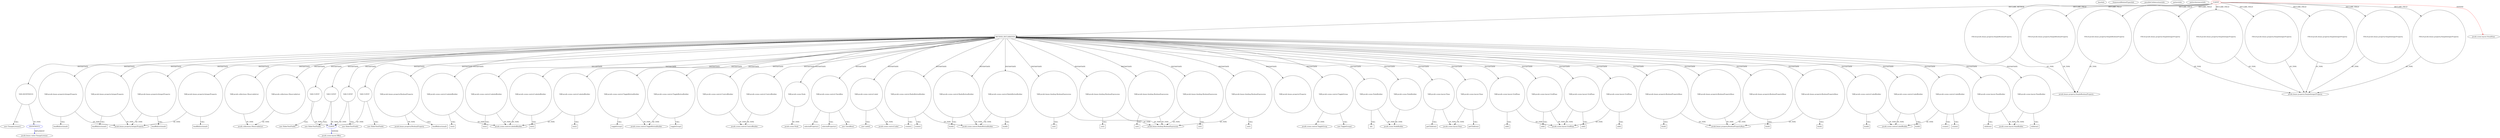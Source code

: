 digraph {
baseInfo[graphId=2601,category="pattern",isAnonymous=false,possibleRelation=true]
frameworkRelatedTypesInfo[0="javafx.scene.layout.StackPane"]
possibleCollaborationsInfo[0="2601~INSTANTIATION-CLIENT_METHOD_DECLARATION-~javafx.scene.layout.StackPane ~javafx.beans.value.ChangeListener ~false~true",1="2601~INSTANTIATION-CLIENT_METHOD_DECLARATION-INSTANTIATION-CLIENT_METHOD_DECLARATION-INSTANTIATION-CLIENT_METHOD_DECLARATION-INSTANTIATION-CLIENT_METHOD_DECLARATION-~javafx.scene.layout.StackPane ~javafx.scene.layout.HBox ~false~false"]
patternInfo[frequency=2.0,patternRootClient=0]
patternInstancesInfo[0="SaiPradeepDandem-javafx2-gradient-builder~/SaiPradeepDandem-javafx2-gradient-builder/javafx2-gradient-builder-master/src/main/java/com/javafx/gradientbuilder/application/RadialSettingsLayout.java~RadialSettingsLayout~1170",1="SaiPradeepDandem-javafx2-gradient-builder~/SaiPradeepDandem-javafx2-gradient-builder/javafx2-gradient-builder-master/src/main/java/com/javafx/gradientbuilder/application/LinearSettingsLayout.java~LinearSettingsLayout~1172"]
455[label="new SliderTextField()",vertexType="CONSTRUCTOR_CALL",isFrameworkType=false]
456[label="VAR:CLIENT",vertexType="VARIABLE_EXPRESION",isFrameworkType=false,shape=circle]
317[label="METHOD_DECLARATION",vertexType="CLIENT_METHOD_DECLARATION",isFrameworkType=false,shape=box]
0[label="CLIENT",vertexType="ROOT_CLIENT_CLASS_DECLARATION",isFrameworkType=false,color=red]
353[label="VAR:javafx.scene.NodeBuilder",vertexType="VARIABLE_EXPRESION",isFrameworkType=false,shape=circle]
338[label="VAR:javafx.scene.NodeBuilder",vertexType="VARIABLE_EXPRESION",isFrameworkType=false,shape=circle]
556[label="VAR:javafx.scene.layout.Pane",vertexType="VARIABLE_EXPRESION",isFrameworkType=false,shape=circle]
475[label="VAR:javafx.scene.layout.Pane",vertexType="VARIABLE_EXPRESION",isFrameworkType=false,shape=circle]
390[label="VAR:javafx.scene.layout.GridPane",vertexType="VARIABLE_EXPRESION",isFrameworkType=false,shape=circle]
584[label="VAR:javafx.scene.layout.GridPane",vertexType="VARIABLE_EXPRESION",isFrameworkType=false,shape=circle]
399[label="VAR:javafx.scene.layout.GridPane",vertexType="VARIABLE_EXPRESION",isFrameworkType=false,shape=circle]
393[label="VAR:javafx.scene.layout.GridPane",vertexType="VARIABLE_EXPRESION",isFrameworkType=false,shape=circle]
458[label="VAR:javafx.beans.property.BooleanPropertyBase",vertexType="VARIABLE_EXPRESION",isFrameworkType=false,shape=circle]
514[label="VAR:javafx.beans.property.BooleanPropertyBase",vertexType="VARIABLE_EXPRESION",isFrameworkType=false,shape=circle]
539[label="VAR:javafx.beans.property.BooleanPropertyBase",vertexType="VARIABLE_EXPRESION",isFrameworkType=false,shape=circle]
433[label="VAR:javafx.beans.property.BooleanPropertyBase",vertexType="VARIABLE_EXPRESION",isFrameworkType=false,shape=circle]
20[label="FIELD:javafx.beans.property.SimpleBooleanProperty",vertexType="FIELD_DECLARATION",isFrameworkType=false,shape=circle]
18[label="FIELD:javafx.beans.property.SimpleBooleanProperty",vertexType="FIELD_DECLARATION",isFrameworkType=false,shape=circle]
22[label="FIELD:javafx.beans.property.SimpleBooleanProperty",vertexType="FIELD_DECLARATION",isFrameworkType=false,shape=circle]
525[label="VAR:javafx.scene.control.LabelBuilder",vertexType="VARIABLE_EXPRESION",isFrameworkType=false,shape=circle]
426[label="VAR:javafx.scene.control.LabelBuilder",vertexType="VARIABLE_EXPRESION",isFrameworkType=false,shape=circle]
444[label="VAR:javafx.scene.control.LabelBuilder",vertexType="VARIABLE_EXPRESION",isFrameworkType=false,shape=circle]
585[label="add()",vertexType="INSIDE_CALL",isFrameworkType=false,shape=box]
391[label="add()",vertexType="INSIDE_CALL",isFrameworkType=false,shape=box]
400[label="add()",vertexType="INSIDE_CALL",isFrameworkType=false,shape=box]
394[label="add()",vertexType="INSIDE_CALL",isFrameworkType=false,shape=box]
573[label="VAR:javafx.scene.layout.PaneBuilder",vertexType="VARIABLE_EXPRESION",isFrameworkType=false,shape=circle]
574[label="children()",vertexType="INSIDE_CALL",isFrameworkType=false,shape=box]
562[label="VAR:javafx.scene.layout.PaneBuilder",vertexType="VARIABLE_EXPRESION",isFrameworkType=false,shape=circle]
563[label="children()",vertexType="INSIDE_CALL",isFrameworkType=false,shape=box]
387[label="VAR:ANONYMOUS",vertexType="VARIABLE_EXPRESION",isFrameworkType=false,shape=circle]
90[label="javafx.scene.NodeBuilder",vertexType="FRAMEWORK_CLASS_TYPE",isFrameworkType=false]
123[label="javafx.scene.layout.Pane",vertexType="FRAMEWORK_CLASS_TYPE",isFrameworkType=false]
354[label="id()",vertexType="INSIDE_CALL",isFrameworkType=false,shape=box]
466[label="VAR:javafx.beans.property.IntegerProperty",vertexType="VARIABLE_EXPRESION",isFrameworkType=false,shape=circle]
443[label="javafx.beans.property.IntegerProperty",vertexType="FRAMEWORK_CLASS_TYPE",isFrameworkType=false]
467[label="bindBidirectional()",vertexType="INSIDE_CALL",isFrameworkType=false,shape=box]
522[label="VAR:javafx.beans.property.IntegerProperty",vertexType="VARIABLE_EXPRESION",isFrameworkType=false,shape=circle]
523[label="bindBidirectional()",vertexType="INSIDE_CALL",isFrameworkType=false,shape=box]
547[label="VAR:javafx.beans.property.IntegerProperty",vertexType="VARIABLE_EXPRESION",isFrameworkType=false,shape=circle]
548[label="bindBidirectional()",vertexType="INSIDE_CALL",isFrameworkType=false,shape=box]
441[label="VAR:javafx.beans.property.IntegerProperty",vertexType="VARIABLE_EXPRESION",isFrameworkType=false,shape=circle]
442[label="bindBidirectional()",vertexType="INSIDE_CALL",isFrameworkType=false,shape=box]
472[label="VAR:javafx.collections.ObservableList",vertexType="VARIABLE_EXPRESION",isFrameworkType=false,shape=circle]
553[label="VAR:javafx.collections.ObservableList",vertexType="VARIABLE_EXPRESION",isFrameworkType=false,shape=circle]
40[label="FIELD:javafx.beans.property.SimpleIntegerProperty",vertexType="FIELD_DECLARATION",isFrameworkType=false,shape=circle]
38[label="FIELD:javafx.beans.property.SimpleIntegerProperty",vertexType="FIELD_DECLARATION",isFrameworkType=false,shape=circle]
10[label="FIELD:javafx.beans.property.SimpleIntegerProperty",vertexType="FIELD_DECLARATION",isFrameworkType=false,shape=circle]
14[label="FIELD:javafx.beans.property.SimpleIntegerProperty",vertexType="FIELD_DECLARATION",isFrameworkType=false,shape=circle]
12[label="FIELD:javafx.beans.property.SimpleIntegerProperty",vertexType="FIELD_DECLARATION",isFrameworkType=false,shape=circle]
8[label="FIELD:javafx.beans.property.SimpleIntegerProperty",vertexType="FIELD_DECLARATION",isFrameworkType=false,shape=circle]
147[label="javafx.beans.property.BooleanPropertyBase",vertexType="FRAMEWORK_CLASS_TYPE",isFrameworkType=false]
19[label="javafx.beans.property.SimpleBooleanProperty",vertexType="FRAMEWORK_CLASS_TYPE",isFrameworkType=false]
388[label="ANONYMOUS",vertexType="REFERENCE_ANONYMOUS_DECLARATION",isFrameworkType=false,color=blue]
87[label="javafx.scene.control.LabelBuilder",vertexType="FRAMEWORK_CLASS_TYPE",isFrameworkType=false]
430[label="VAR:CLIENT",vertexType="VARIABLE_EXPRESION",isFrameworkType=false,shape=circle]
512[label="VAR:CLIENT",vertexType="VARIABLE_EXPRESION",isFrameworkType=false,shape=circle]
537[label="VAR:CLIENT",vertexType="VARIABLE_EXPRESION",isFrameworkType=false,shape=circle]
120[label="javafx.collections.ObservableList",vertexType="FRAMEWORK_INTERFACE_TYPE",isFrameworkType=false]
9[label="javafx.beans.property.SimpleIntegerProperty",vertexType="FRAMEWORK_CLASS_TYPE",isFrameworkType=false]
536[label="new SliderTextField()",vertexType="CONSTRUCTOR_CALL",isFrameworkType=false]
429[label="new SliderTextField()",vertexType="CONSTRUCTOR_CALL",isFrameworkType=false]
511[label="new SliderTextField()",vertexType="CONSTRUCTOR_CALL",isFrameworkType=false]
535[label="create()",vertexType="INSIDE_CALL",isFrameworkType=false,shape=box]
321[label="VAR:javafx.beans.property.BooleanProperty",vertexType="VARIABLE_EXPRESION",isFrameworkType=false,shape=circle]
322[label="bindBidirectional()",vertexType="INSIDE_CALL",isFrameworkType=false,shape=box]
175[label="javafx.beans.property.BooleanProperty",vertexType="FRAMEWORK_CLASS_TYPE",isFrameworkType=false]
510[label="create()",vertexType="INSIDE_CALL",isFrameworkType=false,shape=box]
557[label="getChildren()",vertexType="INSIDE_CALL",isFrameworkType=false,shape=box]
476[label="getChildren()",vertexType="INSIDE_CALL",isFrameworkType=false,shape=box]
450[label="VAR:javafx.scene.control.LabeledBuilder",vertexType="VARIABLE_EXPRESION",isFrameworkType=false,shape=circle]
93[label="javafx.scene.control.LabeledBuilder",vertexType="FRAMEWORK_CLASS_TYPE",isFrameworkType=false]
451[label="text()",vertexType="INSIDE_CALL",isFrameworkType=false,shape=box]
506[label="VAR:javafx.scene.control.LabeledBuilder",vertexType="VARIABLE_EXPRESION",isFrameworkType=false,shape=circle]
507[label="text()",vertexType="INSIDE_CALL",isFrameworkType=false,shape=box]
350[label="VAR:javafx.scene.control.LabeledBuilder",vertexType="VARIABLE_EXPRESION",isFrameworkType=false,shape=circle]
351[label="text()",vertexType="INSIDE_CALL",isFrameworkType=false,shape=box]
347[label="VAR:javafx.scene.control.ToggleButtonBuilder",vertexType="VARIABLE_EXPRESION",isFrameworkType=false,shape=circle]
334[label="javafx.scene.control.ToggleButtonBuilder",vertexType="FRAMEWORK_CLASS_TYPE",isFrameworkType=false]
348[label="toggleGroup()",vertexType="INSIDE_CALL",isFrameworkType=false,shape=box]
332[label="VAR:javafx.scene.control.ToggleButtonBuilder",vertexType="VARIABLE_EXPRESION",isFrameworkType=false,shape=circle]
333[label="toggleGroup()",vertexType="INSIDE_CALL",isFrameworkType=false,shape=box]
335[label="VAR:javafx.scene.control.LabeledBuilder",vertexType="VARIABLE_EXPRESION",isFrameworkType=false,shape=circle]
336[label="text()",vertexType="INSIDE_CALL",isFrameworkType=false,shape=box]
528[label="VAR:javafx.scene.control.ControlBuilder",vertexType="VARIABLE_EXPRESION",isFrameworkType=false,shape=circle]
105[label="javafx.scene.control.ControlBuilder",vertexType="FRAMEWORK_CLASS_TYPE",isFrameworkType=false]
420[label="VAR:javafx.scene.control.ControlBuilder",vertexType="VARIABLE_EXPRESION",isFrameworkType=false,shape=circle]
386[label="new ChangeListener()",vertexType="CONSTRUCTOR_CALL",isFrameworkType=false]
151[label="javafx.beans.value.ChangeListener",vertexType="FRAMEWORK_INTERFACE_TYPE",isFrameworkType=false]
1[label="javafx.scene.layout.StackPane",vertexType="FRAMEWORK_CLASS_TYPE",isFrameworkType=false]
205[label="javafx.scene.layout.GridPane",vertexType="FRAMEWORK_CLASS_TYPE",isFrameworkType=false]
431[label="CLIENT",vertexType="REFERENCE_CLIENT_CLASS_DECLARATION",isFrameworkType=false,color=blue]
432[label="javafx.scene.layout.HBox",vertexType="FRAMEWORK_CLASS_TYPE",isFrameworkType=false]
361[label="VAR:javafx.scene.Node",vertexType="VARIABLE_EXPRESION",isFrameworkType=false,shape=circle]
156[label="javafx.scene.Node",vertexType="FRAMEWORK_CLASS_TYPE",isFrameworkType=false]
238[label="javafx.scene.layout.PaneBuilder",vertexType="FRAMEWORK_CLASS_TYPE",isFrameworkType=false]
515[label="bind()",vertexType="INSIDE_CALL",isFrameworkType=false,shape=box]
459[label="bind()",vertexType="INSIDE_CALL",isFrameworkType=false,shape=box]
434[label="bind()",vertexType="INSIDE_CALL",isFrameworkType=false,shape=box]
319[label="VAR:javafx.scene.control.CheckBox",vertexType="VARIABLE_EXPRESION",isFrameworkType=false,shape=circle]
368[label="selectedProperty()",vertexType="INSIDE_CALL",isFrameworkType=false,shape=box]
521[label="selectedProperty()",vertexType="INSIDE_CALL",isFrameworkType=false,shape=box]
318[label="new CheckBox()",vertexType="CONSTRUCTOR_CALL",isFrameworkType=false]
397[label="VAR:javafx.scene.control.Label",vertexType="VARIABLE_EXPRESION",isFrameworkType=false,shape=circle]
211[label="javafx.scene.control.Label",vertexType="FRAMEWORK_CLASS_TYPE",isFrameworkType=false]
396[label="new Label()",vertexType="CONSTRUCTOR_CALL",isFrameworkType=false]
341[label="VAR:javafx.scene.control.RadioButtonBuilder",vertexType="VARIABLE_EXPRESION",isFrameworkType=false,shape=circle]
342[label="create()",vertexType="INSIDE_CALL",isFrameworkType=false,shape=box]
357[label="create()",vertexType="INSIDE_CALL",isFrameworkType=false,shape=box]
331[label="javafx.scene.control.RadioButtonBuilder",vertexType="FRAMEWORK_CLASS_TYPE",isFrameworkType=false]
344[label="VAR:javafx.scene.control.RadioButtonBuilder",vertexType="VARIABLE_EXPRESION",isFrameworkType=false,shape=circle]
329[label="VAR:javafx.scene.control.RadioButtonBuilder",vertexType="VARIABLE_EXPRESION",isFrameworkType=false,shape=circle]
375[label="VAR:javafx.beans.binding.BooleanExpression",vertexType="VARIABLE_EXPRESION",isFrameworkType=false,shape=circle]
188[label="javafx.beans.binding.BooleanExpression",vertexType="FRAMEWORK_CLASS_TYPE",isFrameworkType=false]
376[label="not()",vertexType="INSIDE_CALL",isFrameworkType=false,shape=box]
436[label="VAR:javafx.beans.binding.BooleanExpression",vertexType="VARIABLE_EXPRESION",isFrameworkType=false,shape=circle]
437[label="not()",vertexType="INSIDE_CALL",isFrameworkType=false,shape=box]
461[label="VAR:javafx.beans.binding.BooleanExpression",vertexType="VARIABLE_EXPRESION",isFrameworkType=false,shape=circle]
462[label="not()",vertexType="INSIDE_CALL",isFrameworkType=false,shape=box]
517[label="VAR:javafx.beans.binding.BooleanExpression",vertexType="VARIABLE_EXPRESION",isFrameworkType=false,shape=circle]
518[label="not()",vertexType="INSIDE_CALL",isFrameworkType=false,shape=box]
542[label="VAR:javafx.beans.binding.BooleanExpression",vertexType="VARIABLE_EXPRESION",isFrameworkType=false,shape=circle]
543[label="not()",vertexType="INSIDE_CALL",isFrameworkType=false,shape=box]
327[label="VAR:javafx.scene.control.ToggleGroup",vertexType="VARIABLE_EXPRESION",isFrameworkType=false,shape=circle]
326[label="new ToggleGroup()",vertexType="CONSTRUCTOR_CALL",isFrameworkType=false]
17[label="javafx.scene.control.ToggleGroup",vertexType="FRAMEWORK_CLASS_TYPE",isFrameworkType=false]
345[label="build()",vertexType="INSIDE_CALL",isFrameworkType=false,shape=box]
526[label="build()",vertexType="INSIDE_CALL",isFrameworkType=false,shape=box]
445[label="build()",vertexType="INSIDE_CALL",isFrameworkType=false,shape=box]
330[label="build()",vertexType="INSIDE_CALL",isFrameworkType=false,shape=box]
358[label="VAR:javafx.beans.property.Property",vertexType="VARIABLE_EXPRESION",isFrameworkType=false,shape=circle]
0->14[label="DECLARE_FIELD"]
547->443[label="OF_TYPE"]
317->522[label="INSTANTIATE"]
556->557[label="CALL"]
317->466[label="INSTANTIATE"]
321->175[label="OF_TYPE"]
393->394[label="CALL"]
317->347[label="INSTANTIATE"]
317->335[label="INSTANTIATE"]
390->205[label="OF_TYPE"]
317->537[label="INSTANTIATE"]
329->330[label="CALL"]
387->386[label="CALL"]
399->205[label="OF_TYPE"]
317->329[label="INSTANTIATE"]
512->431[label="OF_TYPE"]
517->188[label="OF_TYPE"]
317->458[label="INSTANTIATE"]
10->9[label="OF_TYPE"]
426->535[label="CALL"]
472->120[label="OF_TYPE"]
0->317[label="DECLARE_METHOD"]
444->87[label="OF_TYPE"]
335->336[label="CALL"]
456->431[label="OF_TYPE"]
0->10[label="DECLARE_FIELD"]
475->123[label="OF_TYPE"]
317->350[label="INSTANTIATE"]
584->585[label="CALL"]
341->357[label="CALL"]
397->211[label="OF_TYPE"]
528->105[label="OF_TYPE"]
317->420[label="INSTANTIATE"]
40->9[label="OF_TYPE"]
317->430[label="INSTANTIATE"]
458->147[label="OF_TYPE"]
317->553[label="INSTANTIATE"]
335->93[label="OF_TYPE"]
317->461[label="INSTANTIATE"]
584->205[label="OF_TYPE"]
553->120[label="OF_TYPE"]
317->399[label="INSTANTIATE"]
317->361[label="INSTANTIATE"]
317->456[label="INSTANTIATE"]
347->334[label="OF_TYPE"]
350->93[label="OF_TYPE"]
338->90[label="OF_TYPE"]
441->442[label="CALL"]
344->331[label="OF_TYPE"]
329->331[label="OF_TYPE"]
430->431[label="OF_TYPE"]
317->387[label="INSTANTIATE"]
317->556[label="INSTANTIATE"]
8->9[label="OF_TYPE"]
562->238[label="OF_TYPE"]
387->388[label="OF_TYPE"]
317->319[label="INSTANTIATE"]
350->351[label="CALL"]
317->547[label="INSTANTIATE"]
506->507[label="CALL"]
466->443[label="OF_TYPE"]
461->188[label="OF_TYPE"]
456->455[label="CALL"]
0->38[label="DECLARE_FIELD"]
433->147[label="OF_TYPE"]
556->123[label="OF_TYPE"]
426->87[label="OF_TYPE"]
547->548[label="CALL"]
393->205[label="OF_TYPE"]
317->344[label="INSTANTIATE"]
353->90[label="OF_TYPE"]
512->511[label="CALL"]
317->542[label="INSTANTIATE"]
317->433[label="INSTANTIATE"]
537->431[label="OF_TYPE"]
450->451[label="CALL"]
436->188[label="OF_TYPE"]
317->397[label="INSTANTIATE"]
317->450[label="INSTANTIATE"]
514->147[label="OF_TYPE"]
0->22[label="DECLARE_FIELD"]
0->1[label="EXTEND",color=red]
22->19[label="OF_TYPE"]
317->517[label="INSTANTIATE"]
441->443[label="OF_TYPE"]
390->391[label="CALL"]
537->536[label="CALL"]
522->523[label="CALL"]
461->462[label="CALL"]
444->445[label="CALL"]
341->331[label="OF_TYPE"]
375->188[label="OF_TYPE"]
317->506[label="INSTANTIATE"]
347->348[label="CALL"]
397->396[label="CALL"]
317->441[label="INSTANTIATE"]
317->426[label="INSTANTIATE"]
542->188[label="OF_TYPE"]
317->393[label="INSTANTIATE"]
38->9[label="OF_TYPE"]
0->20[label="DECLARE_FIELD"]
573->238[label="OF_TYPE"]
327->17[label="OF_TYPE"]
317->475[label="INSTANTIATE"]
542->543[label="CALL"]
475->476[label="CALL"]
344->345[label="CALL"]
573->574[label="CALL"]
375->376[label="CALL"]
317->327[label="INSTANTIATE"]
317->472[label="INSTANTIATE"]
341->342[label="CALL"]
353->354[label="CALL"]
420->105[label="OF_TYPE"]
0->40[label="DECLARE_FIELD"]
317->358[label="INSTANTIATE"]
514->515[label="CALL"]
317->514[label="INSTANTIATE"]
317->436[label="INSTANTIATE"]
332->334[label="OF_TYPE"]
388->151[label="IMPLEMENT",color=blue]
321->322[label="CALL"]
317->390[label="INSTANTIATE"]
0->18[label="DECLARE_FIELD"]
517->518[label="CALL"]
332->333[label="CALL"]
539->147[label="OF_TYPE"]
450->93[label="OF_TYPE"]
0->8[label="DECLARE_FIELD"]
522->443[label="OF_TYPE"]
525->526[label="CALL"]
317->353[label="INSTANTIATE"]
12->9[label="OF_TYPE"]
319->318[label="CALL"]
0->12[label="DECLARE_FIELD"]
317->528[label="INSTANTIATE"]
426->510[label="CALL"]
525->87[label="OF_TYPE"]
317->512[label="INSTANTIATE"]
317->562[label="INSTANTIATE"]
18->19[label="OF_TYPE"]
317->338[label="INSTANTIATE"]
327->326[label="CALL"]
317->444[label="INSTANTIATE"]
14->9[label="OF_TYPE"]
20->19[label="OF_TYPE"]
562->563[label="CALL"]
317->525[label="INSTANTIATE"]
433->434[label="CALL"]
319->368[label="CALL"]
506->93[label="OF_TYPE"]
361->156[label="OF_TYPE"]
317->573[label="INSTANTIATE"]
436->437[label="CALL"]
317->321[label="INSTANTIATE"]
317->584[label="INSTANTIATE"]
317->375[label="INSTANTIATE"]
399->400[label="CALL"]
430->429[label="CALL"]
317->332[label="INSTANTIATE"]
466->467[label="CALL"]
319->521[label="CALL"]
431->432[label="EXTEND",color=blue]
317->539[label="INSTANTIATE"]
458->459[label="CALL"]
317->341[label="INSTANTIATE"]
}
